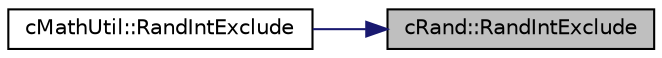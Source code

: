 digraph "cRand::RandIntExclude"
{
 // LATEX_PDF_SIZE
  edge [fontname="Helvetica",fontsize="10",labelfontname="Helvetica",labelfontsize="10"];
  node [fontname="Helvetica",fontsize="10",shape=record];
  rankdir="RL";
  Node1 [label="cRand::RandIntExclude",height=0.2,width=0.4,color="black", fillcolor="grey75", style="filled", fontcolor="black",tooltip=" "];
  Node1 -> Node2 [dir="back",color="midnightblue",fontsize="10",style="solid",fontname="Helvetica"];
  Node2 [label="cMathUtil::RandIntExclude",height=0.2,width=0.4,color="black", fillcolor="white", style="filled",URL="$classc_math_util.html#aa23ea585bfff9c08245f5daac452c293",tooltip=" "];
}
